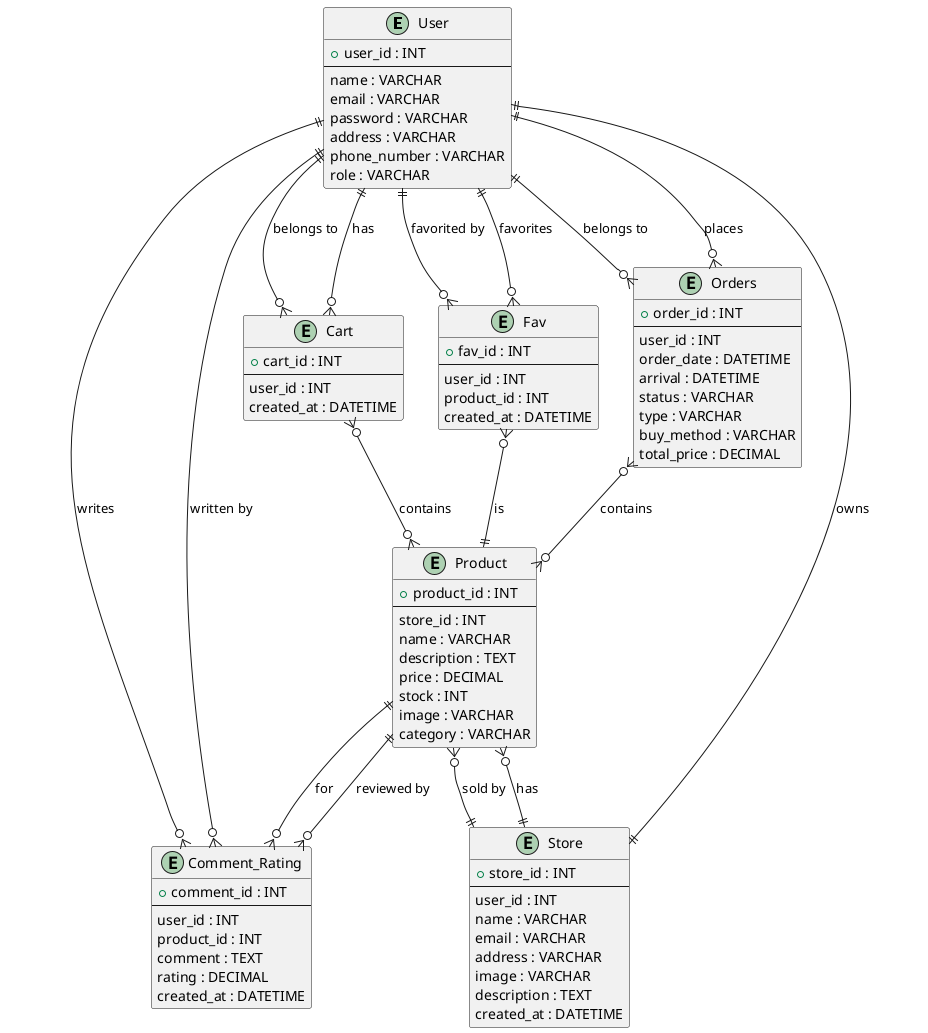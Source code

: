 @startuml
entity User {
    + user_id : INT
    --
    name : VARCHAR
    email : VARCHAR
    password : VARCHAR
    address : VARCHAR
    phone_number : VARCHAR
    role : VARCHAR
}

entity Cart {
    + cart_id : INT
    --
    user_id : INT
    created_at : DATETIME
}

entity Fav {
    + fav_id : INT
    --
    user_id : INT
    product_id : INT
    created_at : DATETIME
}

entity Orders {
    + order_id : INT
    --
    user_id : INT
    order_date : DATETIME
    arrival : DATETIME
    status : VARCHAR
    type : VARCHAR
    buy_method : VARCHAR
    total_price : DECIMAL
}

entity Product {
    + product_id : INT
    --
    store_id : INT
    name : VARCHAR
    description : TEXT
    price : DECIMAL
    stock : INT
    image : VARCHAR
    category : VARCHAR
}

entity Comment_Rating {
    + comment_id : INT
    --
    user_id : INT
    product_id : INT
    comment : TEXT
    rating : DECIMAL
    created_at : DATETIME
}

entity Store {
    + store_id : INT
    --
    user_id : INT
    name : VARCHAR
    email : VARCHAR
    address : VARCHAR
    image : VARCHAR
    description : TEXT
    created_at : DATETIME
}

' Relationships
User ||--o{ Cart : "has"
User ||--o{ Orders : "places"
User ||--o{ Fav : "favorites"
User ||--|| Store : "owns"
User ||--o{ Comment_Rating : "writes"

Cart }o--|| User : "belongs to"
Cart }o--o{ Product : "contains"

Fav }o--|| User : "favorited by"
Fav }o--|| Product : "is"

Orders }o--|| User : "belongs to"
Orders }o--o{ Product : "contains"

Product ||--o{ Comment_Rating : "reviewed by"
Product }o--|| Store : "sold by"

Comment_Rating }o--|| User : "written by"
Comment_Rating }o--|| Product : "for"

Store ||--o{ Product : "has"

@enduml

